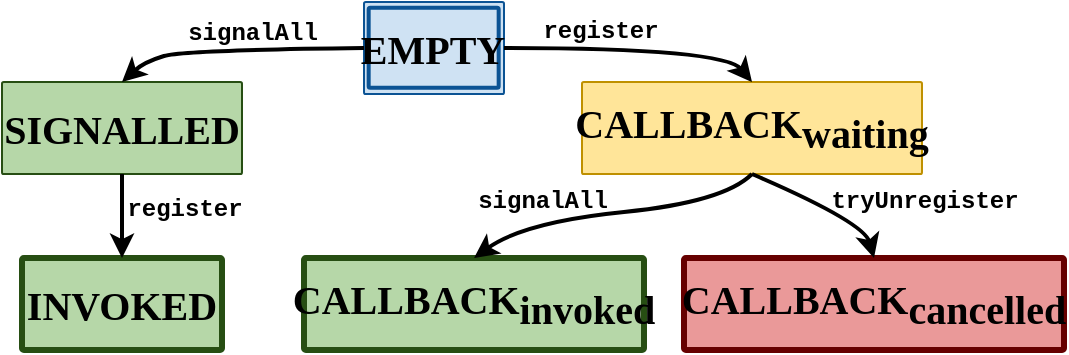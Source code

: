 <mxfile version="24.2.2" type="device">
  <diagram name="Page-1" id="t2hG8WztHcQz6JhaCs58">
    <mxGraphModel dx="946" dy="491" grid="1" gridSize="10" guides="1" tooltips="1" connect="1" arrows="1" fold="1" page="1" pageScale="1" pageWidth="850" pageHeight="1100" math="0" shadow="0">
      <root>
        <mxCell id="0" />
        <mxCell id="1" parent="0" />
        <mxCell id="XnPvESz1ggUDk7gX7ELK-2" value="&lt;font style=&quot;font-size: 20px;&quot; face=&quot;Inconsolata&quot;&gt;SIGNALLED&lt;/font&gt;" style="rounded=1;whiteSpace=wrap;html=1;fontStyle=1;fontSize=20;fillColor=#B6D7A8;strokeColor=#274E13;arcSize=2;" parent="1" vertex="1">
          <mxGeometry x="99" y="80" width="120" height="46" as="geometry" />
        </mxCell>
        <mxCell id="XnPvESz1ggUDk7gX7ELK-3" value="&lt;font style=&quot;font-size: 20px;&quot; face=&quot;Inconsolata&quot;&gt;INVOKED&lt;/font&gt;" style="rounded=1;whiteSpace=wrap;html=1;fontStyle=1;fontSize=20;fillColor=#B6D7A8;strokeColor=#274E13;strokeWidth=3;arcSize=2;" parent="1" vertex="1">
          <mxGeometry x="109" y="168" width="100" height="46" as="geometry" />
        </mxCell>
        <mxCell id="XnPvESz1ggUDk7gX7ELK-4" value="&lt;div style=&quot;font-size: 20px;&quot;&gt;&lt;font style=&quot;font-size: 20px;&quot; face=&quot;Inconsolata&quot;&gt;CALLBACK&lt;sub style=&quot;font-size: 20px;&quot;&gt;waiting&lt;/sub&gt;&lt;/font&gt;&lt;/div&gt;" style="rounded=1;whiteSpace=wrap;html=1;fontStyle=1;fontSize=20;fillColor=#ffe599;strokeColor=#BF9000;strokeWidth=1;perimeterSpacing=0;arcSize=2;" parent="1" vertex="1">
          <mxGeometry x="389" y="80" width="170" height="46" as="geometry" />
        </mxCell>
        <mxCell id="XnPvESz1ggUDk7gX7ELK-5" value="&lt;font style=&quot;font-size: 20px;&quot; face=&quot;Inconsolata&quot;&gt;CALLBACK&lt;sub style=&quot;font-size: 20px;&quot;&gt;invoked&lt;/sub&gt;&lt;/font&gt;" style="rounded=1;whiteSpace=wrap;html=1;fontStyle=1;fontSize=20;fillColor=#B6D7A8;strokeColor=#274E13;strokeWidth=3;arcSize=2;" parent="1" vertex="1">
          <mxGeometry x="250" y="168" width="170" height="46" as="geometry" />
        </mxCell>
        <mxCell id="XnPvESz1ggUDk7gX7ELK-6" value="&lt;font style=&quot;font-size: 20px;&quot; face=&quot;Inconsolata&quot;&gt;CALLBACK&lt;sub style=&quot;font-size: 20px;&quot;&gt;cancelled&lt;/sub&gt;&lt;/font&gt;" style="rounded=1;whiteSpace=wrap;html=1;fontStyle=1;fontSize=20;fillColor=#EA9999;strokeColor=#660000;strokeWidth=3;arcSize=2;" parent="1" vertex="1">
          <mxGeometry x="440" y="168" width="190" height="46" as="geometry" />
        </mxCell>
        <mxCell id="PFq8SXVakcnY2yoFkGDa-2" value="" style="group;fontFamily=Helvetica;fontSize=20;" parent="1" vertex="1" connectable="0">
          <mxGeometry x="280" y="40" width="70" height="46" as="geometry" />
        </mxCell>
        <mxCell id="PFq8SXVakcnY2yoFkGDa-1" value="" style="rounded=1;whiteSpace=wrap;html=1;fillColor=#CFE2F3;strokeColor=#0B5394;arcSize=2;" parent="PFq8SXVakcnY2yoFkGDa-2" vertex="1">
          <mxGeometry width="70" height="46" as="geometry" />
        </mxCell>
        <mxCell id="XnPvESz1ggUDk7gX7ELK-1" value="&lt;font face=&quot;Inconsolata&quot; style=&quot;font-size: 20px;&quot;&gt;EMPTY&lt;/font&gt;" style="rounded=1;whiteSpace=wrap;html=1;fontStyle=1;fontSize=20;fillColor=#CFE2F3;strokeColor=#0B5394;perimeterSpacing=0;fillStyle=solid;strokeWidth=2;fontFamily=Inconsolata;arcSize=2;" parent="PFq8SXVakcnY2yoFkGDa-2" vertex="1">
          <mxGeometry x="2.333" y="2.936" width="65" height="40" as="geometry" />
        </mxCell>
        <mxCell id="PFq8SXVakcnY2yoFkGDa-5" value="" style="curved=1;endArrow=classic;html=1;rounded=0;exitX=1;exitY=0.5;exitDx=0;exitDy=0;entryX=0.5;entryY=0;entryDx=0;entryDy=0;strokeWidth=2;" parent="1" source="PFq8SXVakcnY2yoFkGDa-1" target="XnPvESz1ggUDk7gX7ELK-4" edge="1">
          <mxGeometry width="50" height="50" relative="1" as="geometry">
            <mxPoint x="380" y="80" as="sourcePoint" />
            <mxPoint x="550" y="70" as="targetPoint" />
            <Array as="points">
              <mxPoint x="460" y="63" />
            </Array>
          </mxGeometry>
        </mxCell>
        <mxCell id="PFq8SXVakcnY2yoFkGDa-11" value="&lt;font face=&quot;Courier New&quot; style=&quot;font-size: 12px;&quot;&gt;&lt;span style=&quot;font-size: 12px;&quot;&gt;register&lt;/span&gt;&lt;/font&gt;" style="edgeLabel;html=1;align=center;verticalAlign=middle;resizable=0;points=[];fontSize=12;fontStyle=1;labelBackgroundColor=none;" parent="PFq8SXVakcnY2yoFkGDa-5" vertex="1" connectable="0">
          <mxGeometry x="-0.283" y="-2" relative="1" as="geometry">
            <mxPoint y="-11" as="offset" />
          </mxGeometry>
        </mxCell>
        <mxCell id="PFq8SXVakcnY2yoFkGDa-6" value="" style="curved=1;endArrow=classic;html=1;rounded=0;exitX=0.5;exitY=1;exitDx=0;exitDy=0;entryX=0.5;entryY=0;entryDx=0;entryDy=0;strokeWidth=2;" parent="1" source="XnPvESz1ggUDk7gX7ELK-4" target="XnPvESz1ggUDk7gX7ELK-6" edge="1">
          <mxGeometry width="50" height="50" relative="1" as="geometry">
            <mxPoint x="155" y="117" as="sourcePoint" />
            <mxPoint x="190" y="190" as="targetPoint" />
            <Array as="points">
              <mxPoint x="530" y="150" />
            </Array>
          </mxGeometry>
        </mxCell>
        <mxCell id="PFq8SXVakcnY2yoFkGDa-15" value="&lt;font face=&quot;Courier New&quot; size=&quot;1&quot;&gt;&lt;b style=&quot;font-size: 12px;&quot;&gt;tryUnregister&lt;/b&gt;&lt;/font&gt;" style="edgeLabel;html=1;align=center;verticalAlign=middle;resizable=0;points=[];labelBackgroundColor=none;" parent="PFq8SXVakcnY2yoFkGDa-6" vertex="1" connectable="0">
          <mxGeometry x="-0.195" y="-5" relative="1" as="geometry">
            <mxPoint x="58" y="-3" as="offset" />
          </mxGeometry>
        </mxCell>
        <mxCell id="PFq8SXVakcnY2yoFkGDa-7" value="" style="curved=1;endArrow=classic;html=1;rounded=0;exitX=0.5;exitY=1;exitDx=0;exitDy=0;entryX=0.5;entryY=0;entryDx=0;entryDy=0;strokeWidth=2;" parent="1" source="XnPvESz1ggUDk7gX7ELK-4" target="XnPvESz1ggUDk7gX7ELK-5" edge="1">
          <mxGeometry width="50" height="50" relative="1" as="geometry">
            <mxPoint x="165" y="127" as="sourcePoint" />
            <mxPoint x="200" y="200" as="targetPoint" />
            <Array as="points">
              <mxPoint x="460" y="140" />
              <mxPoint x="360" y="150" />
            </Array>
          </mxGeometry>
        </mxCell>
        <mxCell id="PFq8SXVakcnY2yoFkGDa-14" value="signalAll" style="edgeLabel;html=1;align=center;verticalAlign=middle;resizable=0;points=[];fontStyle=1;fontSize=12;fontFamily=Courier New;labelBackgroundColor=none;" parent="PFq8SXVakcnY2yoFkGDa-7" vertex="1" connectable="0">
          <mxGeometry x="0.207" y="3" relative="1" as="geometry">
            <mxPoint x="-21" y="-10" as="offset" />
          </mxGeometry>
        </mxCell>
        <mxCell id="PFq8SXVakcnY2yoFkGDa-8" value="" style="curved=1;endArrow=classic;html=1;rounded=0;exitX=0.5;exitY=1;exitDx=0;exitDy=0;entryX=0.5;entryY=0;entryDx=0;entryDy=0;strokeWidth=2;" parent="1" source="XnPvESz1ggUDk7gX7ELK-2" target="XnPvESz1ggUDk7gX7ELK-3" edge="1">
          <mxGeometry width="50" height="50" relative="1" as="geometry">
            <mxPoint x="204" y="137" as="sourcePoint" />
            <mxPoint x="239" y="210" as="targetPoint" />
            <Array as="points" />
          </mxGeometry>
        </mxCell>
        <mxCell id="PFq8SXVakcnY2yoFkGDa-13" value="&lt;font style=&quot;font-size: 12px;&quot; face=&quot;Courier New&quot;&gt;&lt;b style=&quot;font-size: 12px;&quot;&gt;register&lt;/b&gt;&lt;/font&gt;" style="edgeLabel;html=1;align=center;verticalAlign=middle;resizable=0;points=[];fontSize=12;labelBackgroundColor=none;" parent="PFq8SXVakcnY2yoFkGDa-8" vertex="1" connectable="0">
          <mxGeometry x="-0.094" relative="1" as="geometry">
            <mxPoint x="31" y="-2" as="offset" />
          </mxGeometry>
        </mxCell>
        <mxCell id="PFq8SXVakcnY2yoFkGDa-9" value="" style="curved=1;endArrow=classic;html=1;rounded=0;exitX=0;exitY=0.5;exitDx=0;exitDy=0;entryX=0.5;entryY=0;entryDx=0;entryDy=0;strokeWidth=2;" parent="1" source="PFq8SXVakcnY2yoFkGDa-1" target="XnPvESz1ggUDk7gX7ELK-2" edge="1">
          <mxGeometry width="50" height="50" relative="1" as="geometry">
            <mxPoint x="185" y="147" as="sourcePoint" />
            <mxPoint x="190" y="260" as="targetPoint" />
            <Array as="points">
              <mxPoint x="190" y="64" />
              <mxPoint x="170" y="70" />
            </Array>
          </mxGeometry>
        </mxCell>
        <mxCell id="PFq8SXVakcnY2yoFkGDa-10" value="&lt;b style=&quot;font-size: 12px;&quot;&gt;&lt;font style=&quot;font-size: 12px;&quot; face=&quot;Courier New&quot;&gt;signalAll&lt;/font&gt;&lt;/b&gt;" style="edgeLabel;html=1;align=center;verticalAlign=middle;resizable=0;points=[];fontSize=12;labelBackgroundColor=none;" parent="PFq8SXVakcnY2yoFkGDa-9" vertex="1" connectable="0">
          <mxGeometry x="-0.04" y="1" relative="1" as="geometry">
            <mxPoint x="4" y="-10" as="offset" />
          </mxGeometry>
        </mxCell>
      </root>
    </mxGraphModel>
  </diagram>
</mxfile>
